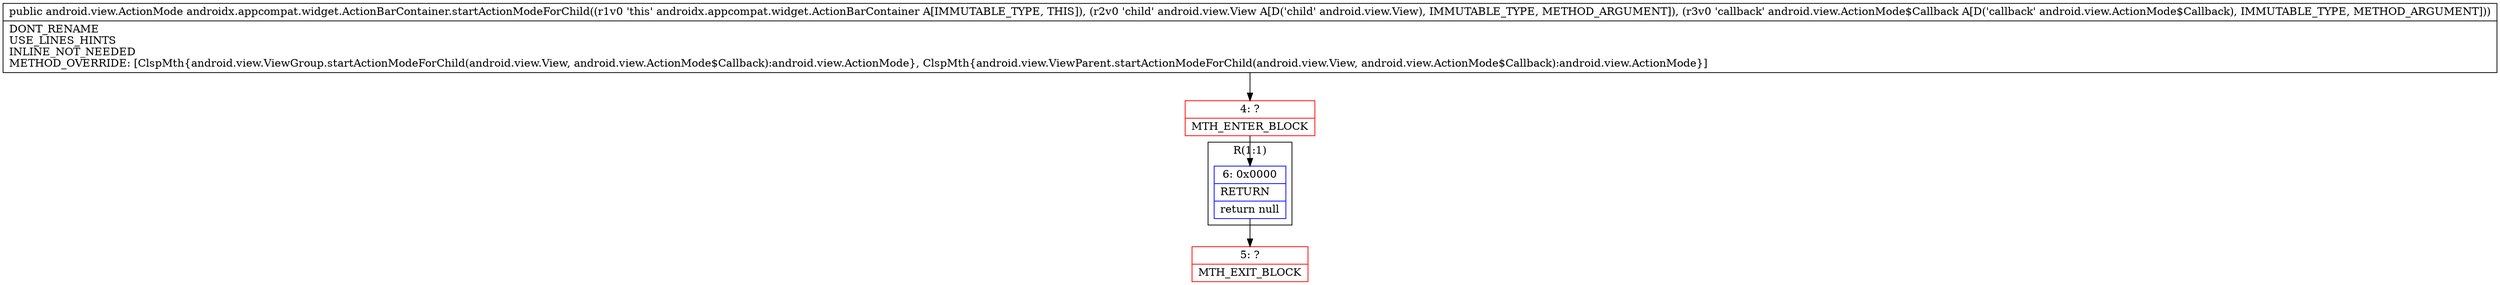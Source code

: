 digraph "CFG forandroidx.appcompat.widget.ActionBarContainer.startActionModeForChild(Landroid\/view\/View;Landroid\/view\/ActionMode$Callback;)Landroid\/view\/ActionMode;" {
subgraph cluster_Region_1529835694 {
label = "R(1:1)";
node [shape=record,color=blue];
Node_6 [shape=record,label="{6\:\ 0x0000|RETURN\l|return null\l}"];
}
Node_4 [shape=record,color=red,label="{4\:\ ?|MTH_ENTER_BLOCK\l}"];
Node_5 [shape=record,color=red,label="{5\:\ ?|MTH_EXIT_BLOCK\l}"];
MethodNode[shape=record,label="{public android.view.ActionMode androidx.appcompat.widget.ActionBarContainer.startActionModeForChild((r1v0 'this' androidx.appcompat.widget.ActionBarContainer A[IMMUTABLE_TYPE, THIS]), (r2v0 'child' android.view.View A[D('child' android.view.View), IMMUTABLE_TYPE, METHOD_ARGUMENT]), (r3v0 'callback' android.view.ActionMode$Callback A[D('callback' android.view.ActionMode$Callback), IMMUTABLE_TYPE, METHOD_ARGUMENT]))  | DONT_RENAME\lUSE_LINES_HINTS\lINLINE_NOT_NEEDED\lMETHOD_OVERRIDE: [ClspMth\{android.view.ViewGroup.startActionModeForChild(android.view.View, android.view.ActionMode$Callback):android.view.ActionMode\}, ClspMth\{android.view.ViewParent.startActionModeForChild(android.view.View, android.view.ActionMode$Callback):android.view.ActionMode\}]\l}"];
MethodNode -> Node_4;Node_6 -> Node_5;
Node_4 -> Node_6;
}

